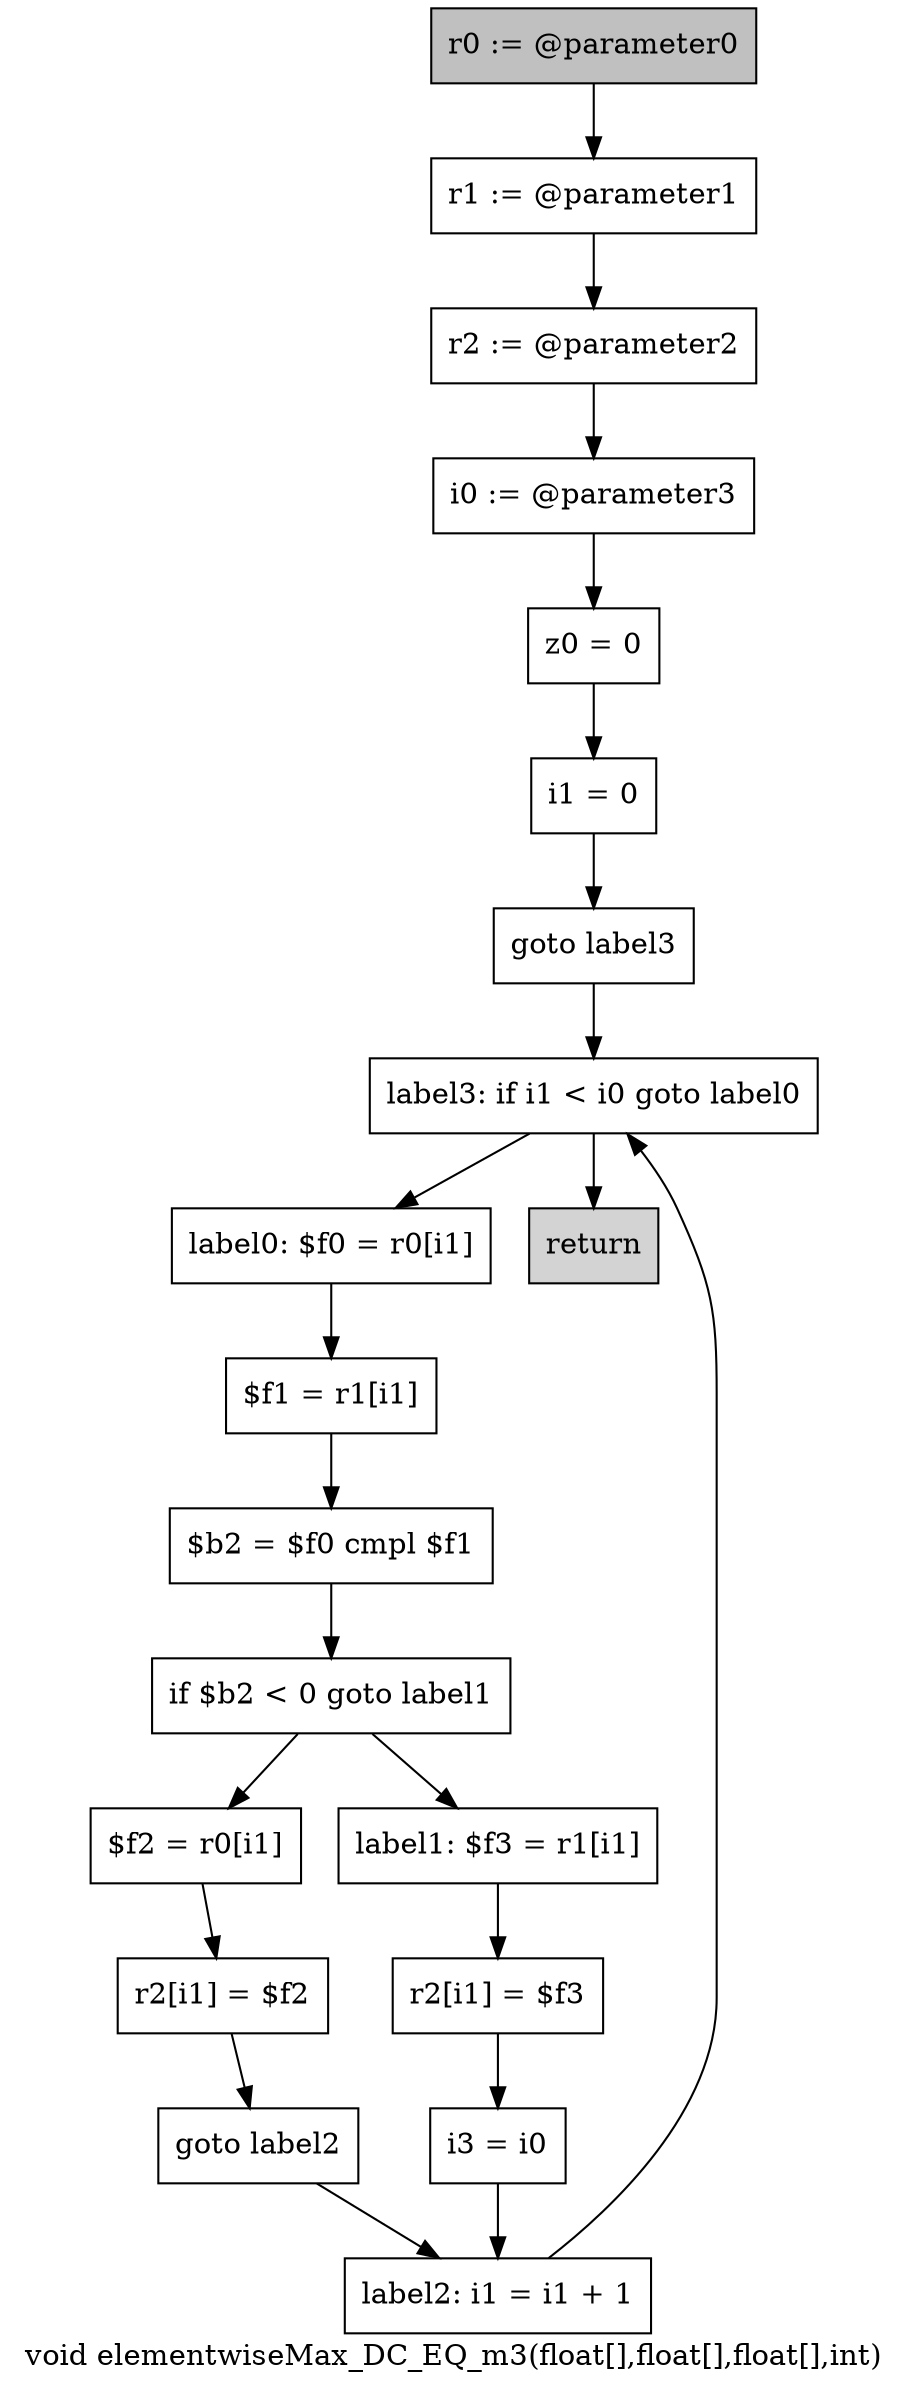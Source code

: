 digraph "void elementwiseMax_DC_EQ_m3(float[],float[],float[],int)" {
    label="void elementwiseMax_DC_EQ_m3(float[],float[],float[],int)";
    node [shape=box];
    "0" [style=filled,fillcolor=gray,label="r0 := @parameter0",];
    "1" [label="r1 := @parameter1",];
    "0"->"1";
    "2" [label="r2 := @parameter2",];
    "1"->"2";
    "3" [label="i0 := @parameter3",];
    "2"->"3";
    "4" [label="z0 = 0",];
    "3"->"4";
    "5" [label="i1 = 0",];
    "4"->"5";
    "6" [label="goto label3",];
    "5"->"6";
    "18" [label="label3: if i1 < i0 goto label0",];
    "6"->"18";
    "7" [label="label0: $f0 = r0[i1]",];
    "8" [label="$f1 = r1[i1]",];
    "7"->"8";
    "9" [label="$b2 = $f0 cmpl $f1",];
    "8"->"9";
    "10" [label="if $b2 < 0 goto label1",];
    "9"->"10";
    "11" [label="$f2 = r0[i1]",];
    "10"->"11";
    "14" [label="label1: $f3 = r1[i1]",];
    "10"->"14";
    "12" [label="r2[i1] = $f2",];
    "11"->"12";
    "13" [label="goto label2",];
    "12"->"13";
    "17" [label="label2: i1 = i1 + 1",];
    "13"->"17";
    "15" [label="r2[i1] = $f3",];
    "14"->"15";
    "16" [label="i3 = i0",];
    "15"->"16";
    "16"->"17";
    "17"->"18";
    "18"->"7";
    "19" [style=filled,fillcolor=lightgray,label="return",];
    "18"->"19";
}
